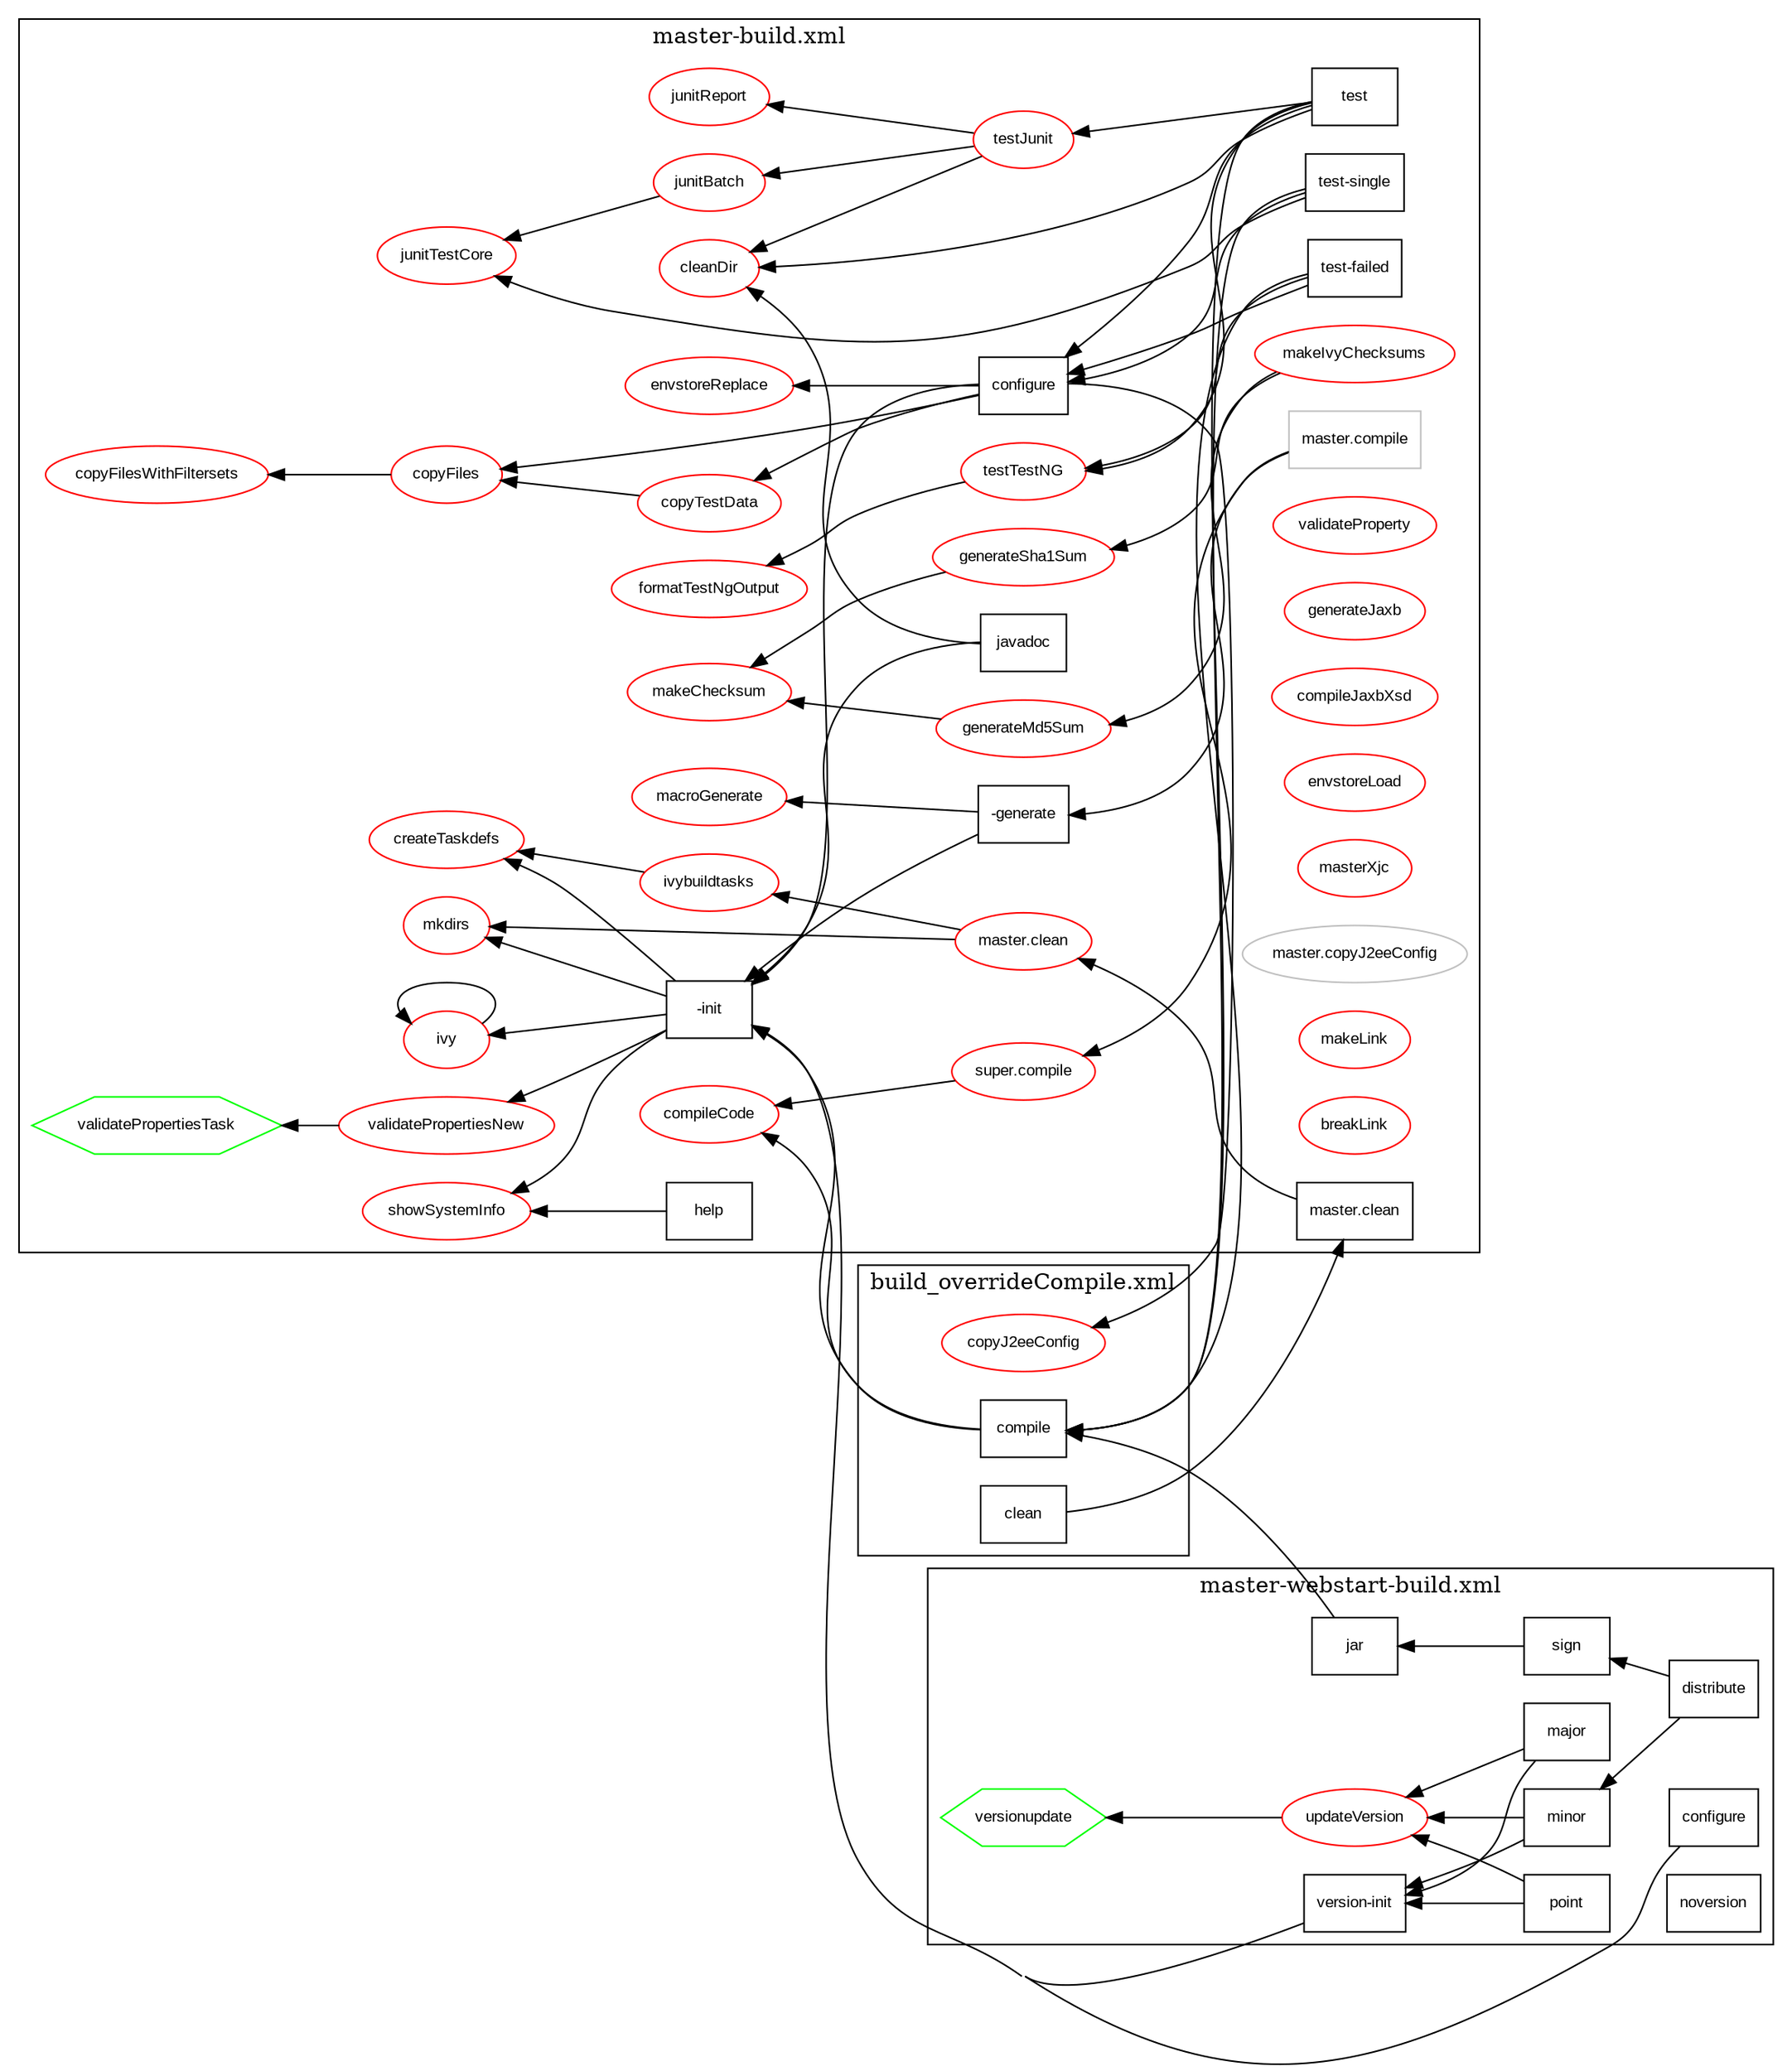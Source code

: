digraph G {
node [shape=box,fontname="Arial",fontsize="10"];
edge [fontname="Arial",fontsize="8"];
rankdir=RL;

concentrate=true;
	subgraph cluster_0 {
		label="build_overrideCompile.xml"
		_Users_douglasbullard_Documents_JavaStuff_Google_Code_AntScriptVisualizer_Google_newTrunk_unversioned_config_MasterBuildExamples_build_overrideCompile_TARGET_compile [label="compile" shape=box color=black ];
        _Users_douglasbullard_Documents_JavaStuff_Google_Code_AntScriptVisualizer_Google_newTrunk_unversioned_config_MasterBuildExamples_build_overrideCompile_TARGET_copyJ2eeConfig [label="copyJ2eeConfig" shape=ellipse color=red ];

		_Users_douglasbullard_Documents_JavaStuff_Google_Code_AntScriptVisualizer_Google_newTrunk_unversioned_config_MasterBuildExamples_build_overrideCompile_TARGET_clean [label="clean" shape=box color=black ];
	}
	subgraph cluster_1 {
		label="master-webstart-build.xml"
		_Users_douglasbullard_Documents_JavaStuff_Google_Code_AntScriptVisualizer_Google_newTrunk_unversioned_config_MasterBuildExamples_master_build_master_webstart_build_TARGET_distribute [label="distribute" shape=box color=black ];
		_Users_douglasbullard_Documents_JavaStuff_Google_Code_AntScriptVisualizer_Google_newTrunk_unversioned_config_MasterBuildExamples_master_build_master_webstart_build_TARGET_sign [label="sign" shape=box color=black ];
		_Users_douglasbullard_Documents_JavaStuff_Google_Code_AntScriptVisualizer_Google_newTrunk_unversioned_config_MasterBuildExamples_master_build_master_webstart_build_TARGET_jar [label="jar" shape=box color=black ];
		_Users_douglasbullard_Documents_JavaStuff_Google_Code_AntScriptVisualizer_Google_newTrunk_unversioned_config_MasterBuildExamples_master_build_master_webstart_build_TARGET_configure [label="configure" shape=box color=black ];
		_Users_douglasbullard_Documents_JavaStuff_Google_Code_AntScriptVisualizer_Google_newTrunk_unversioned_config_MasterBuildExamples_master_build_master_webstart_build_TARGET_noversion [label="noversion" shape=box color=black ];
		_Users_douglasbullard_Documents_JavaStuff_Google_Code_AntScriptVisualizer_Google_newTrunk_unversioned_config_MasterBuildExamples_master_build_master_webstart_build_TARGET_version_init [label="version-init" shape=box color=black ];
		_Users_douglasbullard_Documents_JavaStuff_Google_Code_AntScriptVisualizer_Google_newTrunk_unversioned_config_MasterBuildExamples_master_build_master_webstart_build_TARGET_minor [label="minor" shape=box color=black ];
		_Users_douglasbullard_Documents_JavaStuff_Google_Code_AntScriptVisualizer_Google_newTrunk_unversioned_config_MasterBuildExamples_master_build_master_webstart_build_TARGET_point [label="point" shape=box color=black ];
		_Users_douglasbullard_Documents_JavaStuff_Google_Code_AntScriptVisualizer_Google_newTrunk_unversioned_config_MasterBuildExamples_master_build_master_webstart_build_TARGET_major [label="major" shape=box color=black ];
		_Users_douglasbullard_Documents_JavaStuff_Google_Code_AntScriptVisualizer_Google_newTrunk_unversioned_config_MasterBuildExamples_master_build_master_webstart_build_TARGET_updateVersion [label="updateVersion" shape=ellipse color=red ];
		_Users_douglasbullard_Documents_JavaStuff_Google_Code_AntScriptVisualizer_Google_newTrunk_unversioned_config_MasterBuildExamples_master_build_master_webstart_build_TARGET_versionupdate [label="versionupdate" shape=hexagon color=green ];
	}
	subgraph cluster_2 {
		label="master-build.xml"
		_Users_douglasbullard_Documents_JavaStuff_Google_Code_AntScriptVisualizer_Google_newTrunk_unversioned_config_MasterBuildExamples_master_build_master_build_TARGET__init [label="-init" shape=box color=black ];
		_Users_douglasbullard_Documents_JavaStuff_Google_Code_AntScriptVisualizer_Google_newTrunk_unversioned_config_MasterBuildExamples_master_build_master_build_TARGET_ivy [label="ivy" shape=box color=black ];
		_Users_douglasbullard_Documents_JavaStuff_Google_Code_AntScriptVisualizer_Google_newTrunk_unversioned_config_MasterBuildExamples_master_build_master_build_TARGET__generate [label="-generate" shape=box color=black ];
		_Users_douglasbullard_Documents_JavaStuff_Google_Code_AntScriptVisualizer_Google_newTrunk_unversioned_config_MasterBuildExamples_master_build_master_build_TARGET_compile [label="master.compile" shape=box color=grey ];
		_Users_douglasbullard_Documents_JavaStuff_Google_Code_AntScriptVisualizer_Google_newTrunk_unversioned_config_MasterBuildExamples_master_build_master_build_TARGET_help [label="help" shape=box color=black ];
		_Users_douglasbullard_Documents_JavaStuff_Google_Code_AntScriptVisualizer_Google_newTrunk_unversioned_config_MasterBuildExamples_master_build_master_build_TARGET_clean [label="master.clean" shape=box color=black ];
		_Users_douglasbullard_Documents_JavaStuff_Google_Code_AntScriptVisualizer_Google_newTrunk_unversioned_config_MasterBuildExamples_master_build_master_build_TARGET_test [label="test" shape=box color=black ];
		_Users_douglasbullard_Documents_JavaStuff_Google_Code_AntScriptVisualizer_Google_newTrunk_unversioned_config_MasterBuildExamples_master_build_master_build_TARGET_test_failed [label="test-failed" shape=box color=black ];
		_Users_douglasbullard_Documents_JavaStuff_Google_Code_AntScriptVisualizer_Google_newTrunk_unversioned_config_MasterBuildExamples_master_build_master_build_TARGET_test_single [label="test-single" shape=box color=black ];
		_Users_douglasbullard_Documents_JavaStuff_Google_Code_AntScriptVisualizer_Google_newTrunk_unversioned_config_MasterBuildExamples_master_build_master_build_TARGET_configure [label="configure" shape=box color=black ];
		_Users_douglasbullard_Documents_JavaStuff_Google_Code_AntScriptVisualizer_Google_newTrunk_unversioned_config_MasterBuildExamples_master_build_master_build_TARGET_javadoc [label="javadoc" shape=box color=black ];
		_Users_douglasbullard_Documents_JavaStuff_Google_Code_AntScriptVisualizer_Google_newTrunk_unversioned_config_MasterBuildExamples_master_build_master_build_TARGET_validateProperty [label="validateProperty" shape=ellipse color=red ];
		_Users_douglasbullard_Documents_JavaStuff_Google_Code_AntScriptVisualizer_Google_newTrunk_unversioned_config_MasterBuildExamples_master_build_master_build_TARGET_validatePropertiesNew [label="validatePropertiesNew" shape=ellipse color=red ];
		_Users_douglasbullard_Documents_JavaStuff_Google_Code_AntScriptVisualizer_Google_newTrunk_unversioned_config_MasterBuildExamples_master_build_master_build_TARGET_createTaskdefs [label="createTaskdefs" shape=ellipse color=red ];
		_Users_douglasbullard_Documents_JavaStuff_Google_Code_AntScriptVisualizer_Google_newTrunk_unversioned_config_MasterBuildExamples_master_build_master_build_TARGET_showSystemInfo [label="showSystemInfo" shape=ellipse color=red ];
		_Users_douglasbullard_Documents_JavaStuff_Google_Code_AntScriptVisualizer_Google_newTrunk_unversioned_config_MasterBuildExamples_master_build_master_build_TARGET_ivy [label="ivy" shape=ellipse color=red ];
		_Users_douglasbullard_Documents_JavaStuff_Google_Code_AntScriptVisualizer_Google_newTrunk_unversioned_config_MasterBuildExamples_master_build_master_build_TARGET_ivybuildtasks [label="ivybuildtasks" shape=ellipse color=red ];
		_Users_douglasbullard_Documents_JavaStuff_Google_Code_AntScriptVisualizer_Google_newTrunk_unversioned_config_MasterBuildExamples_master_build_master_build_TARGET_macroGenerate [label="macroGenerate" shape=ellipse color=red ];
		_Users_douglasbullard_Documents_JavaStuff_Google_Code_AntScriptVisualizer_Google_newTrunk_unversioned_config_MasterBuildExamples_master_build_master_build_TARGET_super_compile [label="super.compile" shape=ellipse color=red ];
		_Users_douglasbullard_Documents_JavaStuff_Google_Code_AntScriptVisualizer_Google_newTrunk_unversioned_config_MasterBuildExamples_master_build_master_build_TARGET_compileCode [label="compileCode" shape=ellipse color=red ];
		_Users_douglasbullard_Documents_JavaStuff_Google_Code_AntScriptVisualizer_Google_newTrunk_unversioned_config_MasterBuildExamples_master_build_master_build_TARGET_master_clean [label="master.clean" shape=ellipse color=red ];
		_Users_douglasbullard_Documents_JavaStuff_Google_Code_AntScriptVisualizer_Google_newTrunk_unversioned_config_MasterBuildExamples_master_build_master_build_TARGET_mkdirs [label="mkdirs" shape=ellipse color=red ];
		_Users_douglasbullard_Documents_JavaStuff_Google_Code_AntScriptVisualizer_Google_newTrunk_unversioned_config_MasterBuildExamples_master_build_master_build_TARGET_cleanDir [label="cleanDir" shape=ellipse color=red ];
		_Users_douglasbullard_Documents_JavaStuff_Google_Code_AntScriptVisualizer_Google_newTrunk_unversioned_config_MasterBuildExamples_master_build_master_build_TARGET_generateJaxb [label="generateJaxb" shape=ellipse color=red ];
		_Users_douglasbullard_Documents_JavaStuff_Google_Code_AntScriptVisualizer_Google_newTrunk_unversioned_config_MasterBuildExamples_master_build_master_build_TARGET_compileJaxbXsd [label="compileJaxbXsd" shape=ellipse color=red ];
		_Users_douglasbullard_Documents_JavaStuff_Google_Code_AntScriptVisualizer_Google_newTrunk_unversioned_config_MasterBuildExamples_master_build_master_build_TARGET_copyFiles [label="copyFiles" shape=ellipse color=red ];
		_Users_douglasbullard_Documents_JavaStuff_Google_Code_AntScriptVisualizer_Google_newTrunk_unversioned_config_MasterBuildExamples_master_build_master_build_TARGET_copyFilesWithFiltersets [label="copyFilesWithFiltersets" shape=ellipse color=red ];
		_Users_douglasbullard_Documents_JavaStuff_Google_Code_AntScriptVisualizer_Google_newTrunk_unversioned_config_MasterBuildExamples_master_build_master_build_TARGET_envstoreLoad [label="envstoreLoad" shape=ellipse color=red ];
		_Users_douglasbullard_Documents_JavaStuff_Google_Code_AntScriptVisualizer_Google_newTrunk_unversioned_config_MasterBuildExamples_master_build_master_build_TARGET_envstoreReplace [label="envstoreReplace" shape=ellipse color=red ];
		_Users_douglasbullard_Documents_JavaStuff_Google_Code_AntScriptVisualizer_Google_newTrunk_unversioned_config_MasterBuildExamples_master_build_master_build_TARGET_junitBatch [label="junitBatch" shape=ellipse color=red ];
		_Users_douglasbullard_Documents_JavaStuff_Google_Code_AntScriptVisualizer_Google_newTrunk_unversioned_config_MasterBuildExamples_master_build_master_build_TARGET_junitTestCore [label="junitTestCore" shape=ellipse color=red ];
		_Users_douglasbullard_Documents_JavaStuff_Google_Code_AntScriptVisualizer_Google_newTrunk_unversioned_config_MasterBuildExamples_master_build_master_build_TARGET_junitReport [label="junitReport" shape=ellipse color=red ];
		_Users_douglasbullard_Documents_JavaStuff_Google_Code_AntScriptVisualizer_Google_newTrunk_unversioned_config_MasterBuildExamples_master_build_master_build_TARGET_masterXjc [label="masterXjc" shape=ellipse color=red ];
		_Users_douglasbullard_Documents_JavaStuff_Google_Code_AntScriptVisualizer_Google_newTrunk_unversioned_config_MasterBuildExamples_master_build_master_build_TARGET_testTestNG [label="testTestNG" shape=ellipse color=red ];
		_Users_douglasbullard_Documents_JavaStuff_Google_Code_AntScriptVisualizer_Google_newTrunk_unversioned_config_MasterBuildExamples_master_build_master_build_TARGET_formatTestNgOutput [label="formatTestNgOutput" shape=ellipse color=red ];
		_Users_douglasbullard_Documents_JavaStuff_Google_Code_AntScriptVisualizer_Google_newTrunk_unversioned_config_MasterBuildExamples_master_build_master_build_TARGET_testJunit [label="testJunit" shape=ellipse color=red ];
		_Users_douglasbullard_Documents_JavaStuff_Google_Code_AntScriptVisualizer_Google_newTrunk_unversioned_config_MasterBuildExamples_master_build_master_build_TARGET_copyJ2eeConfig [label="master.copyJ2eeConfig" shape=ellipse color=grey ];
		_Users_douglasbullard_Documents_JavaStuff_Google_Code_AntScriptVisualizer_Google_newTrunk_unversioned_config_MasterBuildExamples_master_build_master_build_TARGET_copyTestData [label="copyTestData" shape=ellipse color=red ];
		_Users_douglasbullard_Documents_JavaStuff_Google_Code_AntScriptVisualizer_Google_newTrunk_unversioned_config_MasterBuildExamples_master_build_master_build_TARGET_generateMd5Sum [label="generateMd5Sum" shape=ellipse color=red ];
		_Users_douglasbullard_Documents_JavaStuff_Google_Code_AntScriptVisualizer_Google_newTrunk_unversioned_config_MasterBuildExamples_master_build_master_build_TARGET_generateSha1Sum [label="generateSha1Sum" shape=ellipse color=red ];
		_Users_douglasbullard_Documents_JavaStuff_Google_Code_AntScriptVisualizer_Google_newTrunk_unversioned_config_MasterBuildExamples_master_build_master_build_TARGET_makeChecksum [label="makeChecksum" shape=ellipse color=red ];
		_Users_douglasbullard_Documents_JavaStuff_Google_Code_AntScriptVisualizer_Google_newTrunk_unversioned_config_MasterBuildExamples_master_build_master_build_TARGET_makeLink [label="makeLink" shape=ellipse color=red ];
		_Users_douglasbullard_Documents_JavaStuff_Google_Code_AntScriptVisualizer_Google_newTrunk_unversioned_config_MasterBuildExamples_master_build_master_build_TARGET_breakLink [label="breakLink" shape=ellipse color=red ];
		_Users_douglasbullard_Documents_JavaStuff_Google_Code_AntScriptVisualizer_Google_newTrunk_unversioned_config_MasterBuildExamples_master_build_master_build_TARGET_makeIvyChecksums [label="makeIvyChecksums" shape=ellipse color=red ];
		_Users_douglasbullard_Documents_JavaStuff_Google_Code_AntScriptVisualizer_Google_newTrunk_unversioned_config_MasterBuildExamples_master_build_master_build_TARGET_validatePropertiesTask [label="validatePropertiesTask" shape=hexagon color=green ];
	}
	_Users_douglasbullard_Documents_JavaStuff_Google_Code_AntScriptVisualizer_Google_newTrunk_unversioned_config_MasterBuildExamples_build_overrideCompile_TARGET_clean -> _Users_douglasbullard_Documents_JavaStuff_Google_Code_AntScriptVisualizer_Google_newTrunk_unversioned_config_MasterBuildExamples_master_build_master_build_TARGET_clean
		_Users_douglasbullard_Documents_JavaStuff_Google_Code_AntScriptVisualizer_Google_newTrunk_unversioned_config_MasterBuildExamples_master_build_master_build_TARGET_javadoc -> _Users_douglasbullard_Documents_JavaStuff_Google_Code_AntScriptVisualizer_Google_newTrunk_unversioned_config_MasterBuildExamples_master_build_master_build_TARGET__init;
		_Users_douglasbullard_Documents_JavaStuff_Google_Code_AntScriptVisualizer_Google_newTrunk_unversioned_config_MasterBuildExamples_master_build_master_build_TARGET_testTestNG -> _Users_douglasbullard_Documents_JavaStuff_Google_Code_AntScriptVisualizer_Google_newTrunk_unversioned_config_MasterBuildExamples_master_build_master_build_TARGET_formatTestNgOutput;
		_Users_douglasbullard_Documents_JavaStuff_Google_Code_AntScriptVisualizer_Google_newTrunk_unversioned_config_MasterBuildExamples_master_build_master_build_TARGET_test_failed -> _Users_douglasbullard_Documents_JavaStuff_Google_Code_AntScriptVisualizer_Google_newTrunk_unversioned_config_MasterBuildExamples_master_build_master_build_TARGET_testTestNG;
		_Users_douglasbullard_Documents_JavaStuff_Google_Code_AntScriptVisualizer_Google_newTrunk_unversioned_config_MasterBuildExamples_master_build_master_build_TARGET__init -> _Users_douglasbullard_Documents_JavaStuff_Google_Code_AntScriptVisualizer_Google_newTrunk_unversioned_config_MasterBuildExamples_master_build_master_build_TARGET_showSystemInfo;
		_Users_douglasbullard_Documents_JavaStuff_Google_Code_AntScriptVisualizer_Google_newTrunk_unversioned_config_MasterBuildExamples_master_build_master_build_TARGET_test -> _Users_douglasbullard_Documents_JavaStuff_Google_Code_AntScriptVisualizer_Google_newTrunk_unversioned_config_MasterBuildExamples_build_overrideCompile_TARGET_compile;
		_Users_douglasbullard_Documents_JavaStuff_Google_Code_AntScriptVisualizer_Google_newTrunk_unversioned_config_MasterBuildExamples_master_build_master_webstart_build_TARGET_major -> _Users_douglasbullard_Documents_JavaStuff_Google_Code_AntScriptVisualizer_Google_newTrunk_unversioned_config_MasterBuildExamples_master_build_master_webstart_build_TARGET_version_init;
		_Users_douglasbullard_Documents_JavaStuff_Google_Code_AntScriptVisualizer_Google_newTrunk_unversioned_config_MasterBuildExamples_master_build_master_webstart_build_TARGET_major -> _Users_douglasbullard_Documents_JavaStuff_Google_Code_AntScriptVisualizer_Google_newTrunk_unversioned_config_MasterBuildExamples_master_build_master_webstart_build_TARGET_updateVersion;
		_Users_douglasbullard_Documents_JavaStuff_Google_Code_AntScriptVisualizer_Google_newTrunk_unversioned_config_MasterBuildExamples_master_build_master_webstart_build_TARGET_sign -> _Users_douglasbullard_Documents_JavaStuff_Google_Code_AntScriptVisualizer_Google_newTrunk_unversioned_config_MasterBuildExamples_master_build_master_webstart_build_TARGET_jar;
		_Users_douglasbullard_Documents_JavaStuff_Google_Code_AntScriptVisualizer_Google_newTrunk_unversioned_config_MasterBuildExamples_master_build_master_build_TARGET_copyFiles -> _Users_douglasbullard_Documents_JavaStuff_Google_Code_AntScriptVisualizer_Google_newTrunk_unversioned_config_MasterBuildExamples_master_build_master_build_TARGET_copyFilesWithFiltersets;
		_Users_douglasbullard_Documents_JavaStuff_Google_Code_AntScriptVisualizer_Google_newTrunk_unversioned_config_MasterBuildExamples_master_build_master_build_TARGET_testJunit -> _Users_douglasbullard_Documents_JavaStuff_Google_Code_AntScriptVisualizer_Google_newTrunk_unversioned_config_MasterBuildExamples_master_build_master_build_TARGET_junitBatch;
		_Users_douglasbullard_Documents_JavaStuff_Google_Code_AntScriptVisualizer_Google_newTrunk_unversioned_config_MasterBuildExamples_master_build_master_webstart_build_TARGET_point -> _Users_douglasbullard_Documents_JavaStuff_Google_Code_AntScriptVisualizer_Google_newTrunk_unversioned_config_MasterBuildExamples_master_build_master_webstart_build_TARGET_updateVersion;
		_Users_douglasbullard_Documents_JavaStuff_Google_Code_AntScriptVisualizer_Google_newTrunk_unversioned_config_MasterBuildExamples_master_build_master_build_TARGET__init -> _Users_douglasbullard_Documents_JavaStuff_Google_Code_AntScriptVisualizer_Google_newTrunk_unversioned_config_MasterBuildExamples_master_build_master_build_TARGET_mkdirs;
		_Users_douglasbullard_Documents_JavaStuff_Google_Code_AntScriptVisualizer_Google_newTrunk_unversioned_config_MasterBuildExamples_master_build_master_build_TARGET__init -> _Users_douglasbullard_Documents_JavaStuff_Google_Code_AntScriptVisualizer_Google_newTrunk_unversioned_config_MasterBuildExamples_master_build_master_build_TARGET_validatePropertiesNew;
		_Users_douglasbullard_Documents_JavaStuff_Google_Code_AntScriptVisualizer_Google_newTrunk_unversioned_config_MasterBuildExamples_master_build_master_build_TARGET_test -> _Users_douglasbullard_Documents_JavaStuff_Google_Code_AntScriptVisualizer_Google_newTrunk_unversioned_config_MasterBuildExamples_master_build_master_build_TARGET_configure;
		_Users_douglasbullard_Documents_JavaStuff_Google_Code_AntScriptVisualizer_Google_newTrunk_unversioned_config_MasterBuildExamples_master_build_master_build_TARGET_configure -> _Users_douglasbullard_Documents_JavaStuff_Google_Code_AntScriptVisualizer_Google_newTrunk_unversioned_config_MasterBuildExamples_master_build_master_build_TARGET_envstoreReplace;
		_Users_douglasbullard_Documents_JavaStuff_Google_Code_AntScriptVisualizer_Google_newTrunk_unversioned_config_MasterBuildExamples_master_build_master_webstart_build_TARGET_jar -> _Users_douglasbullard_Documents_JavaStuff_Google_Code_AntScriptVisualizer_Google_newTrunk_unversioned_config_MasterBuildExamples_build_overrideCompile_TARGET_compile;
		_Users_douglasbullard_Documents_JavaStuff_Google_Code_AntScriptVisualizer_Google_newTrunk_unversioned_config_MasterBuildExamples_master_build_master_build_TARGET_compile -> _Users_douglasbullard_Documents_JavaStuff_Google_Code_AntScriptVisualizer_Google_newTrunk_unversioned_config_MasterBuildExamples_master_build_master_build_TARGET__generate;
		_Users_douglasbullard_Documents_JavaStuff_Google_Code_AntScriptVisualizer_Google_newTrunk_unversioned_config_MasterBuildExamples_master_build_master_build_TARGET_configure -> _Users_douglasbullard_Documents_JavaStuff_Google_Code_AntScriptVisualizer_Google_newTrunk_unversioned_config_MasterBuildExamples_master_build_master_build_TARGET_copyFiles;
		_Users_douglasbullard_Documents_JavaStuff_Google_Code_AntScriptVisualizer_Google_newTrunk_unversioned_config_MasterBuildExamples_master_build_master_build_TARGET__generate -> _Users_douglasbullard_Documents_JavaStuff_Google_Code_AntScriptVisualizer_Google_newTrunk_unversioned_config_MasterBuildExamples_master_build_master_build_TARGET__init;
		_Users_douglasbullard_Documents_JavaStuff_Google_Code_AntScriptVisualizer_Google_newTrunk_unversioned_config_MasterBuildExamples_master_build_master_build_TARGET_copyTestData -> _Users_douglasbullard_Documents_JavaStuff_Google_Code_AntScriptVisualizer_Google_newTrunk_unversioned_config_MasterBuildExamples_master_build_master_build_TARGET_copyFiles;
		_Users_douglasbullard_Documents_JavaStuff_Google_Code_AntScriptVisualizer_Google_newTrunk_unversioned_config_MasterBuildExamples_master_build_master_build_TARGET_makeIvyChecksums -> _Users_douglasbullard_Documents_JavaStuff_Google_Code_AntScriptVisualizer_Google_newTrunk_unversioned_config_MasterBuildExamples_master_build_master_build_TARGET_generateSha1Sum;
		_Users_douglasbullard_Documents_JavaStuff_Google_Code_AntScriptVisualizer_Google_newTrunk_unversioned_config_MasterBuildExamples_master_build_master_build_TARGET_clean -> _Users_douglasbullard_Documents_JavaStuff_Google_Code_AntScriptVisualizer_Google_newTrunk_unversioned_config_MasterBuildExamples_master_build_master_build_TARGET_master_clean;
		_Users_douglasbullard_Documents_JavaStuff_Google_Code_AntScriptVisualizer_Google_newTrunk_unversioned_config_MasterBuildExamples_build_overrideCompile_TARGET_compile -> _Users_douglasbullard_Documents_JavaStuff_Google_Code_AntScriptVisualizer_Google_newTrunk_unversioned_config_MasterBuildExamples_master_build_master_build_TARGET__init;
		_Users_douglasbullard_Documents_JavaStuff_Google_Code_AntScriptVisualizer_Google_newTrunk_unversioned_config_MasterBuildExamples_build_overrideCompile_TARGET_compile -> _Users_douglasbullard_Documents_JavaStuff_Google_Code_AntScriptVisualizer_Google_newTrunk_unversioned_config_MasterBuildExamples_master_build_master_build_TARGET_compileCode;
		_Users_douglasbullard_Documents_JavaStuff_Google_Code_AntScriptVisualizer_Google_newTrunk_unversioned_config_MasterBuildExamples_master_build_master_build_TARGET_help -> _Users_douglasbullard_Documents_JavaStuff_Google_Code_AntScriptVisualizer_Google_newTrunk_unversioned_config_MasterBuildExamples_master_build_master_build_TARGET_showSystemInfo;
		_Users_douglasbullard_Documents_JavaStuff_Google_Code_AntScriptVisualizer_Google_newTrunk_unversioned_config_MasterBuildExamples_master_build_master_webstart_build_TARGET_distribute -> _Users_douglasbullard_Documents_JavaStuff_Google_Code_AntScriptVisualizer_Google_newTrunk_unversioned_config_MasterBuildExamples_master_build_master_webstart_build_TARGET_minor;
		_Users_douglasbullard_Documents_JavaStuff_Google_Code_AntScriptVisualizer_Google_newTrunk_unversioned_config_MasterBuildExamples_master_build_master_webstart_build_TARGET_point -> _Users_douglasbullard_Documents_JavaStuff_Google_Code_AntScriptVisualizer_Google_newTrunk_unversioned_config_MasterBuildExamples_master_build_master_webstart_build_TARGET_version_init;
		_Users_douglasbullard_Documents_JavaStuff_Google_Code_AntScriptVisualizer_Google_newTrunk_unversioned_config_MasterBuildExamples_master_build_master_webstart_build_TARGET_minor -> _Users_douglasbullard_Documents_JavaStuff_Google_Code_AntScriptVisualizer_Google_newTrunk_unversioned_config_MasterBuildExamples_master_build_master_webstart_build_TARGET_updateVersion;
		_Users_douglasbullard_Documents_JavaStuff_Google_Code_AntScriptVisualizer_Google_newTrunk_unversioned_config_MasterBuildExamples_master_build_master_build_TARGET_configure -> _Users_douglasbullard_Documents_JavaStuff_Google_Code_AntScriptVisualizer_Google_newTrunk_unversioned_config_MasterBuildExamples_master_build_master_build_TARGET_copyTestData;
		_Users_douglasbullard_Documents_JavaStuff_Google_Code_AntScriptVisualizer_Google_newTrunk_unversioned_config_MasterBuildExamples_master_build_master_build_TARGET_junitBatch -> _Users_douglasbullard_Documents_JavaStuff_Google_Code_AntScriptVisualizer_Google_newTrunk_unversioned_config_MasterBuildExamples_master_build_master_build_TARGET_junitTestCore;
		_Users_douglasbullard_Documents_JavaStuff_Google_Code_AntScriptVisualizer_Google_newTrunk_unversioned_config_MasterBuildExamples_master_build_master_webstart_build_TARGET_distribute -> _Users_douglasbullard_Documents_JavaStuff_Google_Code_AntScriptVisualizer_Google_newTrunk_unversioned_config_MasterBuildExamples_master_build_master_webstart_build_TARGET_sign;
		_Users_douglasbullard_Documents_JavaStuff_Google_Code_AntScriptVisualizer_Google_newTrunk_unversioned_config_MasterBuildExamples_master_build_master_webstart_build_TARGET_configure -> _Users_douglasbullard_Documents_JavaStuff_Google_Code_AntScriptVisualizer_Google_newTrunk_unversioned_config_MasterBuildExamples_master_build_master_build_TARGET__init;
		_Users_douglasbullard_Documents_JavaStuff_Google_Code_AntScriptVisualizer_Google_newTrunk_unversioned_config_MasterBuildExamples_master_build_master_build_TARGET_test_failed -> _Users_douglasbullard_Documents_JavaStuff_Google_Code_AntScriptVisualizer_Google_newTrunk_unversioned_config_MasterBuildExamples_master_build_master_build_TARGET_configure;
		_Users_douglasbullard_Documents_JavaStuff_Google_Code_AntScriptVisualizer_Google_newTrunk_unversioned_config_MasterBuildExamples_master_build_master_webstart_build_TARGET_updateVersion -> _Users_douglasbullard_Documents_JavaStuff_Google_Code_AntScriptVisualizer_Google_newTrunk_unversioned_config_MasterBuildExamples_master_build_master_webstart_build_TARGET_versionupdate;
		_Users_douglasbullard_Documents_JavaStuff_Google_Code_AntScriptVisualizer_Google_newTrunk_unversioned_config_MasterBuildExamples_master_build_master_webstart_build_TARGET_minor -> _Users_douglasbullard_Documents_JavaStuff_Google_Code_AntScriptVisualizer_Google_newTrunk_unversioned_config_MasterBuildExamples_master_build_master_webstart_build_TARGET_version_init;
		_Users_douglasbullard_Documents_JavaStuff_Google_Code_AntScriptVisualizer_Google_newTrunk_unversioned_config_MasterBuildExamples_master_build_master_build_TARGET_generateSha1Sum -> _Users_douglasbullard_Documents_JavaStuff_Google_Code_AntScriptVisualizer_Google_newTrunk_unversioned_config_MasterBuildExamples_master_build_master_build_TARGET_makeChecksum;
		_Users_douglasbullard_Documents_JavaStuff_Google_Code_AntScriptVisualizer_Google_newTrunk_unversioned_config_MasterBuildExamples_master_build_master_build_TARGET_test -> _Users_douglasbullard_Documents_JavaStuff_Google_Code_AntScriptVisualizer_Google_newTrunk_unversioned_config_MasterBuildExamples_master_build_master_build_TARGET_testTestNG;
		_Users_douglasbullard_Documents_JavaStuff_Google_Code_AntScriptVisualizer_Google_newTrunk_unversioned_config_MasterBuildExamples_master_build_master_build_TARGET_testJunit -> _Users_douglasbullard_Documents_JavaStuff_Google_Code_AntScriptVisualizer_Google_newTrunk_unversioned_config_MasterBuildExamples_master_build_master_build_TARGET_junitReport;
		_Users_douglasbullard_Documents_JavaStuff_Google_Code_AntScriptVisualizer_Google_newTrunk_unversioned_config_MasterBuildExamples_master_build_master_build_TARGET_ivy -> _Users_douglasbullard_Documents_JavaStuff_Google_Code_AntScriptVisualizer_Google_newTrunk_unversioned_config_MasterBuildExamples_master_build_master_build_TARGET_ivy;
		_Users_douglasbullard_Documents_JavaStuff_Google_Code_AntScriptVisualizer_Google_newTrunk_unversioned_config_MasterBuildExamples_master_build_master_build_TARGET_ivybuildtasks -> _Users_douglasbullard_Documents_JavaStuff_Google_Code_AntScriptVisualizer_Google_newTrunk_unversioned_config_MasterBuildExamples_master_build_master_build_TARGET_createTaskdefs;
		_Users_douglasbullard_Documents_JavaStuff_Google_Code_AntScriptVisualizer_Google_newTrunk_unversioned_config_MasterBuildExamples_master_build_master_build_TARGET_master_clean -> _Users_douglasbullard_Documents_JavaStuff_Google_Code_AntScriptVisualizer_Google_newTrunk_unversioned_config_MasterBuildExamples_master_build_master_build_TARGET_mkdirs;
		_Users_douglasbullard_Documents_JavaStuff_Google_Code_AntScriptVisualizer_Google_newTrunk_unversioned_config_MasterBuildExamples_master_build_master_build_TARGET_generateMd5Sum -> _Users_douglasbullard_Documents_JavaStuff_Google_Code_AntScriptVisualizer_Google_newTrunk_unversioned_config_MasterBuildExamples_master_build_master_build_TARGET_makeChecksum;
		_Users_douglasbullard_Documents_JavaStuff_Google_Code_AntScriptVisualizer_Google_newTrunk_unversioned_config_MasterBuildExamples_master_build_master_build_TARGET_javadoc -> _Users_douglasbullard_Documents_JavaStuff_Google_Code_AntScriptVisualizer_Google_newTrunk_unversioned_config_MasterBuildExamples_master_build_master_build_TARGET_cleanDir;
		_Users_douglasbullard_Documents_JavaStuff_Google_Code_AntScriptVisualizer_Google_newTrunk_unversioned_config_MasterBuildExamples_master_build_master_build_TARGET_validatePropertiesNew -> _Users_douglasbullard_Documents_JavaStuff_Google_Code_AntScriptVisualizer_Google_newTrunk_unversioned_config_MasterBuildExamples_master_build_master_build_TARGET_validatePropertiesTask;
		_Users_douglasbullard_Documents_JavaStuff_Google_Code_AntScriptVisualizer_Google_newTrunk_unversioned_config_MasterBuildExamples_master_build_master_webstart_build_TARGET_version_init -> _Users_douglasbullard_Documents_JavaStuff_Google_Code_AntScriptVisualizer_Google_newTrunk_unversioned_config_MasterBuildExamples_master_build_master_build_TARGET__init;
		_Users_douglasbullard_Documents_JavaStuff_Google_Code_AntScriptVisualizer_Google_newTrunk_unversioned_config_MasterBuildExamples_master_build_master_build_TARGET_compile -> _Users_douglasbullard_Documents_JavaStuff_Google_Code_AntScriptVisualizer_Google_newTrunk_unversioned_config_MasterBuildExamples_master_build_master_build_TARGET_super_compile;
		_Users_douglasbullard_Documents_JavaStuff_Google_Code_AntScriptVisualizer_Google_newTrunk_unversioned_config_MasterBuildExamples_master_build_master_build_TARGET__generate -> _Users_douglasbullard_Documents_JavaStuff_Google_Code_AntScriptVisualizer_Google_newTrunk_unversioned_config_MasterBuildExamples_master_build_master_build_TARGET_macroGenerate;
		_Users_douglasbullard_Documents_JavaStuff_Google_Code_AntScriptVisualizer_Google_newTrunk_unversioned_config_MasterBuildExamples_master_build_master_build_TARGET_configure -> _Users_douglasbullard_Documents_JavaStuff_Google_Code_AntScriptVisualizer_Google_newTrunk_unversioned_config_MasterBuildExamples_build_overrideCompile_TARGET_copyJ2eeConfig;
		_Users_douglasbullard_Documents_JavaStuff_Google_Code_AntScriptVisualizer_Google_newTrunk_unversioned_config_MasterBuildExamples_master_build_master_build_TARGET_configure -> _Users_douglasbullard_Documents_JavaStuff_Google_Code_AntScriptVisualizer_Google_newTrunk_unversioned_config_MasterBuildExamples_master_build_master_build_TARGET__init;
		_Users_douglasbullard_Documents_JavaStuff_Google_Code_AntScriptVisualizer_Google_newTrunk_unversioned_config_MasterBuildExamples_master_build_master_build_TARGET_makeIvyChecksums -> _Users_douglasbullard_Documents_JavaStuff_Google_Code_AntScriptVisualizer_Google_newTrunk_unversioned_config_MasterBuildExamples_master_build_master_build_TARGET_generateMd5Sum;
		_Users_douglasbullard_Documents_JavaStuff_Google_Code_AntScriptVisualizer_Google_newTrunk_unversioned_config_MasterBuildExamples_master_build_master_build_TARGET_test -> _Users_douglasbullard_Documents_JavaStuff_Google_Code_AntScriptVisualizer_Google_newTrunk_unversioned_config_MasterBuildExamples_master_build_master_build_TARGET_cleanDir;
		_Users_douglasbullard_Documents_JavaStuff_Google_Code_AntScriptVisualizer_Google_newTrunk_unversioned_config_MasterBuildExamples_master_build_master_build_TARGET__init -> _Users_douglasbullard_Documents_JavaStuff_Google_Code_AntScriptVisualizer_Google_newTrunk_unversioned_config_MasterBuildExamples_master_build_master_build_TARGET_ivy;
		_Users_douglasbullard_Documents_JavaStuff_Google_Code_AntScriptVisualizer_Google_newTrunk_unversioned_config_MasterBuildExamples_master_build_master_build_TARGET_test_single -> _Users_douglasbullard_Documents_JavaStuff_Google_Code_AntScriptVisualizer_Google_newTrunk_unversioned_config_MasterBuildExamples_build_overrideCompile_TARGET_compile;
		_Users_douglasbullard_Documents_JavaStuff_Google_Code_AntScriptVisualizer_Google_newTrunk_unversioned_config_MasterBuildExamples_master_build_master_build_TARGET__init -> _Users_douglasbullard_Documents_JavaStuff_Google_Code_AntScriptVisualizer_Google_newTrunk_unversioned_config_MasterBuildExamples_master_build_master_build_TARGET_createTaskdefs;
		_Users_douglasbullard_Documents_JavaStuff_Google_Code_AntScriptVisualizer_Google_newTrunk_unversioned_config_MasterBuildExamples_master_build_master_build_TARGET_test_single -> _Users_douglasbullard_Documents_JavaStuff_Google_Code_AntScriptVisualizer_Google_newTrunk_unversioned_config_MasterBuildExamples_master_build_master_build_TARGET_junitTestCore;
		_Users_douglasbullard_Documents_JavaStuff_Google_Code_AntScriptVisualizer_Google_newTrunk_unversioned_config_MasterBuildExamples_master_build_master_build_TARGET_test_failed -> _Users_douglasbullard_Documents_JavaStuff_Google_Code_AntScriptVisualizer_Google_newTrunk_unversioned_config_MasterBuildExamples_build_overrideCompile_TARGET_compile;
		_Users_douglasbullard_Documents_JavaStuff_Google_Code_AntScriptVisualizer_Google_newTrunk_unversioned_config_MasterBuildExamples_master_build_master_build_TARGET_testJunit -> _Users_douglasbullard_Documents_JavaStuff_Google_Code_AntScriptVisualizer_Google_newTrunk_unversioned_config_MasterBuildExamples_master_build_master_build_TARGET_cleanDir;
		_Users_douglasbullard_Documents_JavaStuff_Google_Code_AntScriptVisualizer_Google_newTrunk_unversioned_config_MasterBuildExamples_master_build_master_build_TARGET_test -> _Users_douglasbullard_Documents_JavaStuff_Google_Code_AntScriptVisualizer_Google_newTrunk_unversioned_config_MasterBuildExamples_master_build_master_build_TARGET_testJunit;
		_Users_douglasbullard_Documents_JavaStuff_Google_Code_AntScriptVisualizer_Google_newTrunk_unversioned_config_MasterBuildExamples_master_build_master_build_TARGET_test_single -> _Users_douglasbullard_Documents_JavaStuff_Google_Code_AntScriptVisualizer_Google_newTrunk_unversioned_config_MasterBuildExamples_master_build_master_build_TARGET_configure;
		_Users_douglasbullard_Documents_JavaStuff_Google_Code_AntScriptVisualizer_Google_newTrunk_unversioned_config_MasterBuildExamples_master_build_master_build_TARGET_super_compile -> _Users_douglasbullard_Documents_JavaStuff_Google_Code_AntScriptVisualizer_Google_newTrunk_unversioned_config_MasterBuildExamples_master_build_master_build_TARGET_compileCode;
		_Users_douglasbullard_Documents_JavaStuff_Google_Code_AntScriptVisualizer_Google_newTrunk_unversioned_config_MasterBuildExamples_master_build_master_build_TARGET_master_clean -> _Users_douglasbullard_Documents_JavaStuff_Google_Code_AntScriptVisualizer_Google_newTrunk_unversioned_config_MasterBuildExamples_master_build_master_build_TARGET_ivybuildtasks;
}